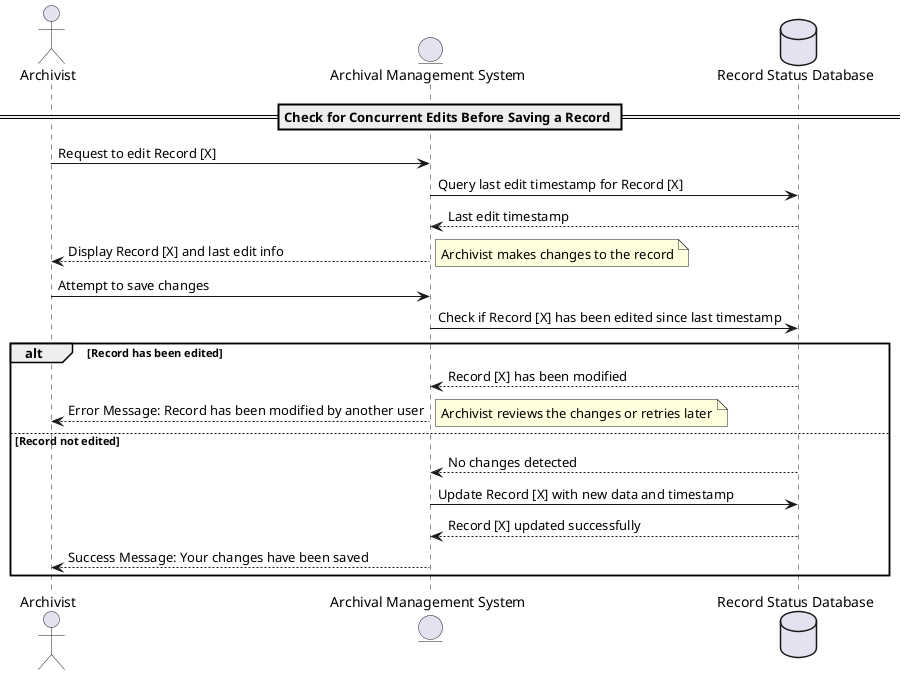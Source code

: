 @startuml
actor Archivist
entity "Archival Management System" as AMS
database "Record Status Database" as RSD

== Check for Concurrent Edits Before Saving a Record ==

Archivist -> AMS: Request to edit Record [X]
AMS -> RSD: Query last edit timestamp for Record [X]
RSD --> AMS: Last edit timestamp
AMS --> Archivist: Display Record [X] and last edit info
note right: Archivist makes changes to the record

Archivist -> AMS: Attempt to save changes
AMS -> RSD: Check if Record [X] has been edited since last timestamp
alt Record has been edited
    RSD --> AMS: Record [X] has been modified
    AMS --> Archivist: Error Message: Record has been modified by another user
    note right: Archivist reviews the changes or retries later
else Record not edited
    RSD --> AMS: No changes detected
    AMS -> RSD: Update Record [X] with new data and timestamp
    RSD --> AMS: Record [X] updated successfully
    AMS --> Archivist: Success Message: Your changes have been saved
end

@enduml
